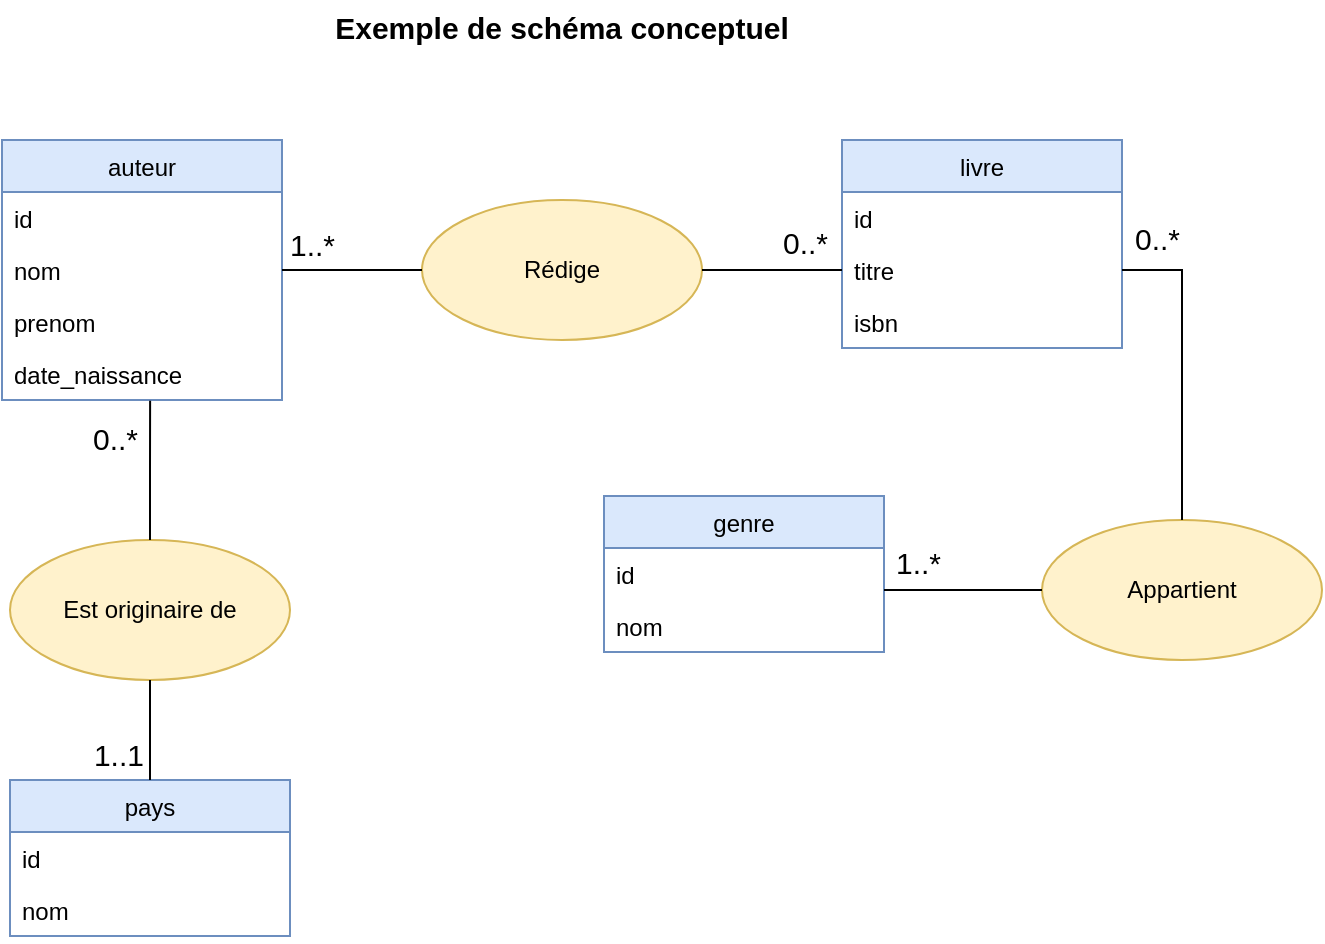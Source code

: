 <mxfile version="20.8.16" type="device"><diagram name="Page-1" id="NYRh7x4t-W6CmlUYy4Ji"><mxGraphModel dx="1050" dy="629" grid="1" gridSize="10" guides="1" tooltips="1" connect="1" arrows="1" fold="1" page="1" pageScale="1" pageWidth="827" pageHeight="1169" math="0" shadow="0"><root><mxCell id="0"/><mxCell id="1" parent="0"/><mxCell id="G9AzfQ3QpuTFo6MEC4xr-1" value="auteur" style="swimlane;fontStyle=0;childLayout=stackLayout;horizontal=1;startSize=26;fillColor=#dae8fc;horizontalStack=0;resizeParent=1;resizeParentMax=0;resizeLast=0;collapsible=1;marginBottom=0;strokeColor=#6c8ebf;" vertex="1" parent="1"><mxGeometry x="80" y="120" width="140" height="130" as="geometry"/></mxCell><mxCell id="G9AzfQ3QpuTFo6MEC4xr-9" value="id" style="text;strokeColor=none;fillColor=none;align=left;verticalAlign=top;spacingLeft=4;spacingRight=4;overflow=hidden;rotatable=0;points=[[0,0.5],[1,0.5]];portConstraint=eastwest;" vertex="1" parent="G9AzfQ3QpuTFo6MEC4xr-1"><mxGeometry y="26" width="140" height="26" as="geometry"/></mxCell><mxCell id="G9AzfQ3QpuTFo6MEC4xr-2" value="nom" style="text;strokeColor=none;fillColor=none;align=left;verticalAlign=top;spacingLeft=4;spacingRight=4;overflow=hidden;rotatable=0;points=[[0,0.5],[1,0.5]];portConstraint=eastwest;" vertex="1" parent="G9AzfQ3QpuTFo6MEC4xr-1"><mxGeometry y="52" width="140" height="26" as="geometry"/></mxCell><mxCell id="G9AzfQ3QpuTFo6MEC4xr-3" value="prenom" style="text;strokeColor=none;fillColor=none;align=left;verticalAlign=top;spacingLeft=4;spacingRight=4;overflow=hidden;rotatable=0;points=[[0,0.5],[1,0.5]];portConstraint=eastwest;" vertex="1" parent="G9AzfQ3QpuTFo6MEC4xr-1"><mxGeometry y="78" width="140" height="26" as="geometry"/></mxCell><mxCell id="G9AzfQ3QpuTFo6MEC4xr-4" value="date_naissance" style="text;strokeColor=none;fillColor=none;align=left;verticalAlign=top;spacingLeft=4;spacingRight=4;overflow=hidden;rotatable=0;points=[[0,0.5],[1,0.5]];portConstraint=eastwest;" vertex="1" parent="G9AzfQ3QpuTFo6MEC4xr-1"><mxGeometry y="104" width="140" height="26" as="geometry"/></mxCell><mxCell id="G9AzfQ3QpuTFo6MEC4xr-5" value="livre" style="swimlane;fontStyle=0;childLayout=stackLayout;horizontal=1;startSize=26;fillColor=#dae8fc;horizontalStack=0;resizeParent=1;resizeParentMax=0;resizeLast=0;collapsible=1;marginBottom=0;strokeColor=#6c8ebf;" vertex="1" parent="1"><mxGeometry x="500" y="120" width="140" height="104" as="geometry"/></mxCell><mxCell id="G9AzfQ3QpuTFo6MEC4xr-6" value="id" style="text;strokeColor=none;fillColor=none;align=left;verticalAlign=top;spacingLeft=4;spacingRight=4;overflow=hidden;rotatable=0;points=[[0,0.5],[1,0.5]];portConstraint=eastwest;" vertex="1" parent="G9AzfQ3QpuTFo6MEC4xr-5"><mxGeometry y="26" width="140" height="26" as="geometry"/></mxCell><mxCell id="G9AzfQ3QpuTFo6MEC4xr-7" value="titre" style="text;strokeColor=none;fillColor=none;align=left;verticalAlign=top;spacingLeft=4;spacingRight=4;overflow=hidden;rotatable=0;points=[[0,0.5],[1,0.5]];portConstraint=eastwest;" vertex="1" parent="G9AzfQ3QpuTFo6MEC4xr-5"><mxGeometry y="52" width="140" height="26" as="geometry"/></mxCell><mxCell id="G9AzfQ3QpuTFo6MEC4xr-8" value="isbn" style="text;strokeColor=none;fillColor=none;align=left;verticalAlign=top;spacingLeft=4;spacingRight=4;overflow=hidden;rotatable=0;points=[[0,0.5],[1,0.5]];portConstraint=eastwest;" vertex="1" parent="G9AzfQ3QpuTFo6MEC4xr-5"><mxGeometry y="78" width="140" height="26" as="geometry"/></mxCell><mxCell id="G9AzfQ3QpuTFo6MEC4xr-10" value="Rédige" style="ellipse;whiteSpace=wrap;html=1;fillColor=#fff2cc;strokeColor=#d6b656;" vertex="1" parent="1"><mxGeometry x="290" y="150" width="140" height="70" as="geometry"/></mxCell><mxCell id="G9AzfQ3QpuTFo6MEC4xr-11" value="" style="endArrow=none;html=1;edgeStyle=orthogonalEdgeStyle;rounded=0;exitX=1;exitY=0.5;exitDx=0;exitDy=0;entryX=0;entryY=0.5;entryDx=0;entryDy=0;" edge="1" parent="1" source="G9AzfQ3QpuTFo6MEC4xr-2" target="G9AzfQ3QpuTFo6MEC4xr-10"><mxGeometry relative="1" as="geometry"><mxPoint x="340" y="330" as="sourcePoint"/><mxPoint x="500" y="330" as="targetPoint"/></mxGeometry></mxCell><mxCell id="G9AzfQ3QpuTFo6MEC4xr-12" value="1..*" style="edgeLabel;resizable=0;html=1;align=left;verticalAlign=bottom;fontSize=15;" connectable="0" vertex="1" parent="G9AzfQ3QpuTFo6MEC4xr-11"><mxGeometry x="-1" relative="1" as="geometry"><mxPoint x="2" y="-2" as="offset"/></mxGeometry></mxCell><mxCell id="G9AzfQ3QpuTFo6MEC4xr-14" value="" style="endArrow=none;html=1;edgeStyle=orthogonalEdgeStyle;rounded=0;exitX=1;exitY=0.5;exitDx=0;exitDy=0;entryX=0;entryY=0.5;entryDx=0;entryDy=0;" edge="1" parent="1" source="G9AzfQ3QpuTFo6MEC4xr-10" target="G9AzfQ3QpuTFo6MEC4xr-7"><mxGeometry relative="1" as="geometry"><mxPoint x="570" y="310" as="sourcePoint"/><mxPoint x="620" y="185" as="targetPoint"/></mxGeometry></mxCell><mxCell id="G9AzfQ3QpuTFo6MEC4xr-16" value="0..*" style="edgeLabel;resizable=0;html=1;align=right;verticalAlign=bottom;fontSize=15;" connectable="0" vertex="1" parent="G9AzfQ3QpuTFo6MEC4xr-14"><mxGeometry x="1" relative="1" as="geometry"><mxPoint x="-7" y="-3" as="offset"/></mxGeometry></mxCell><mxCell id="G9AzfQ3QpuTFo6MEC4xr-17" value="genre" style="swimlane;fontStyle=0;childLayout=stackLayout;horizontal=1;startSize=26;fillColor=#dae8fc;horizontalStack=0;resizeParent=1;resizeParentMax=0;resizeLast=0;collapsible=1;marginBottom=0;strokeColor=#6c8ebf;" vertex="1" parent="1"><mxGeometry x="381" y="298" width="140" height="78" as="geometry"/></mxCell><mxCell id="G9AzfQ3QpuTFo6MEC4xr-18" value="id" style="text;strokeColor=none;fillColor=none;align=left;verticalAlign=top;spacingLeft=4;spacingRight=4;overflow=hidden;rotatable=0;points=[[0,0.5],[1,0.5]];portConstraint=eastwest;" vertex="1" parent="G9AzfQ3QpuTFo6MEC4xr-17"><mxGeometry y="26" width="140" height="26" as="geometry"/></mxCell><mxCell id="G9AzfQ3QpuTFo6MEC4xr-19" value="nom" style="text;strokeColor=none;fillColor=none;align=left;verticalAlign=top;spacingLeft=4;spacingRight=4;overflow=hidden;rotatable=0;points=[[0,0.5],[1,0.5]];portConstraint=eastwest;" vertex="1" parent="G9AzfQ3QpuTFo6MEC4xr-17"><mxGeometry y="52" width="140" height="26" as="geometry"/></mxCell><mxCell id="G9AzfQ3QpuTFo6MEC4xr-21" value="Appartient" style="ellipse;whiteSpace=wrap;html=1;fillColor=#fff2cc;strokeColor=#d6b656;" vertex="1" parent="1"><mxGeometry x="600" y="310" width="140" height="70" as="geometry"/></mxCell><mxCell id="G9AzfQ3QpuTFo6MEC4xr-22" value="pays" style="swimlane;fontStyle=0;childLayout=stackLayout;horizontal=1;startSize=26;fillColor=#dae8fc;horizontalStack=0;resizeParent=1;resizeParentMax=0;resizeLast=0;collapsible=1;marginBottom=0;strokeColor=#6c8ebf;" vertex="1" parent="1"><mxGeometry x="84" y="440" width="140" height="78" as="geometry"/></mxCell><mxCell id="G9AzfQ3QpuTFo6MEC4xr-23" value="id" style="text;strokeColor=none;fillColor=none;align=left;verticalAlign=top;spacingLeft=4;spacingRight=4;overflow=hidden;rotatable=0;points=[[0,0.5],[1,0.5]];portConstraint=eastwest;" vertex="1" parent="G9AzfQ3QpuTFo6MEC4xr-22"><mxGeometry y="26" width="140" height="26" as="geometry"/></mxCell><mxCell id="G9AzfQ3QpuTFo6MEC4xr-24" value="nom" style="text;strokeColor=none;fillColor=none;align=left;verticalAlign=top;spacingLeft=4;spacingRight=4;overflow=hidden;rotatable=0;points=[[0,0.5],[1,0.5]];portConstraint=eastwest;" vertex="1" parent="G9AzfQ3QpuTFo6MEC4xr-22"><mxGeometry y="52" width="140" height="26" as="geometry"/></mxCell><mxCell id="G9AzfQ3QpuTFo6MEC4xr-26" value="Est originaire de" style="ellipse;whiteSpace=wrap;html=1;fillColor=#fff2cc;strokeColor=#d6b656;" vertex="1" parent="1"><mxGeometry x="84" y="320" width="140" height="70" as="geometry"/></mxCell><mxCell id="G9AzfQ3QpuTFo6MEC4xr-27" value="" style="endArrow=none;html=1;edgeStyle=orthogonalEdgeStyle;rounded=0;entryX=1;entryY=0.5;entryDx=0;entryDy=0;exitX=0.5;exitY=0;exitDx=0;exitDy=0;" edge="1" parent="1" source="G9AzfQ3QpuTFo6MEC4xr-21" target="G9AzfQ3QpuTFo6MEC4xr-7"><mxGeometry relative="1" as="geometry"><mxPoint x="340" y="330" as="sourcePoint"/><mxPoint x="500" y="330" as="targetPoint"/></mxGeometry></mxCell><mxCell id="G9AzfQ3QpuTFo6MEC4xr-29" value="0..*" style="edgeLabel;resizable=0;html=1;align=right;verticalAlign=bottom;fontSize=15;" connectable="0" vertex="1" parent="G9AzfQ3QpuTFo6MEC4xr-27"><mxGeometry x="1" relative="1" as="geometry"><mxPoint x="29" y="-5" as="offset"/></mxGeometry></mxCell><mxCell id="G9AzfQ3QpuTFo6MEC4xr-30" value="" style="endArrow=none;html=1;edgeStyle=orthogonalEdgeStyle;rounded=0;entryX=0;entryY=0.5;entryDx=0;entryDy=0;exitX=1;exitY=-0.192;exitDx=0;exitDy=0;exitPerimeter=0;" edge="1" parent="1" source="G9AzfQ3QpuTFo6MEC4xr-19" target="G9AzfQ3QpuTFo6MEC4xr-21"><mxGeometry relative="1" as="geometry"><mxPoint x="550" y="345" as="sourcePoint"/><mxPoint x="500" y="330" as="targetPoint"/></mxGeometry></mxCell><mxCell id="G9AzfQ3QpuTFo6MEC4xr-31" value="1..*" style="edgeLabel;resizable=0;html=1;align=left;verticalAlign=bottom;fontSize=15;" connectable="0" vertex="1" parent="G9AzfQ3QpuTFo6MEC4xr-30"><mxGeometry x="-1" relative="1" as="geometry"><mxPoint x="4" y="-3" as="offset"/></mxGeometry></mxCell><mxCell id="G9AzfQ3QpuTFo6MEC4xr-33" value="" style="endArrow=none;html=1;edgeStyle=orthogonalEdgeStyle;rounded=0;exitX=0.5;exitY=0;exitDx=0;exitDy=0;entryX=0.529;entryY=1.015;entryDx=0;entryDy=0;entryPerimeter=0;" edge="1" parent="1" source="G9AzfQ3QpuTFo6MEC4xr-26" target="G9AzfQ3QpuTFo6MEC4xr-4"><mxGeometry relative="1" as="geometry"><mxPoint x="340" y="330" as="sourcePoint"/><mxPoint x="500" y="330" as="targetPoint"/></mxGeometry></mxCell><mxCell id="G9AzfQ3QpuTFo6MEC4xr-35" value="0..*" style="edgeLabel;resizable=0;html=1;align=right;verticalAlign=bottom;fontSize=15;" connectable="0" vertex="1" parent="G9AzfQ3QpuTFo6MEC4xr-33"><mxGeometry x="1" relative="1" as="geometry"><mxPoint x="-6" y="30" as="offset"/></mxGeometry></mxCell><mxCell id="G9AzfQ3QpuTFo6MEC4xr-36" value="" style="endArrow=none;html=1;edgeStyle=orthogonalEdgeStyle;rounded=0;exitX=0.5;exitY=1;exitDx=0;exitDy=0;entryX=0.5;entryY=0;entryDx=0;entryDy=0;" edge="1" parent="1" source="G9AzfQ3QpuTFo6MEC4xr-26" target="G9AzfQ3QpuTFo6MEC4xr-22"><mxGeometry relative="1" as="geometry"><mxPoint x="340" y="330" as="sourcePoint"/><mxPoint x="500" y="330" as="targetPoint"/></mxGeometry></mxCell><mxCell id="G9AzfQ3QpuTFo6MEC4xr-38" value="1..1" style="edgeLabel;resizable=0;html=1;align=right;verticalAlign=bottom;fontSize=15;" connectable="0" vertex="1" parent="G9AzfQ3QpuTFo6MEC4xr-36"><mxGeometry x="1" relative="1" as="geometry"><mxPoint x="-3" y="-2" as="offset"/></mxGeometry></mxCell><mxCell id="G9AzfQ3QpuTFo6MEC4xr-39" value="Exemple de schéma conceptuel" style="text;align=center;fontStyle=1;verticalAlign=middle;spacingLeft=3;spacingRight=3;strokeColor=none;rotatable=0;points=[[0,0.5],[1,0.5]];portConstraint=eastwest;fontSize=15;" vertex="1" parent="1"><mxGeometry x="320" y="50" width="80" height="26" as="geometry"/></mxCell></root></mxGraphModel></diagram></mxfile>